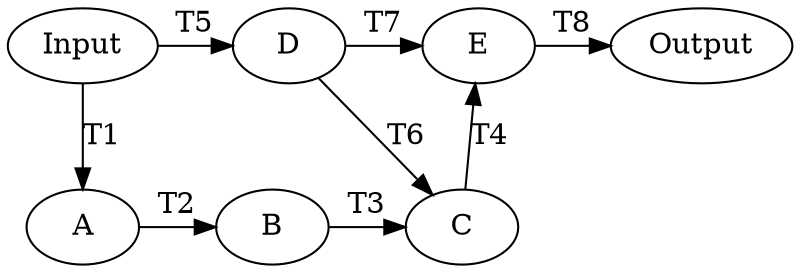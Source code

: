 digraph {
  Input -> A [label=T1];
  Input -> D [label=T5];

  A -> B [label=T2];
  B -> C [label=T3];
  D -> C [label=T6];
  C -> E [label=T4];
  D -> E [label=T7];

  E -> Output [label=T8];

  {rankdir=LR; rank = same; A; B; C;}
  {rankdir=LR; rank = same; Input; D; E; Output;}
}

